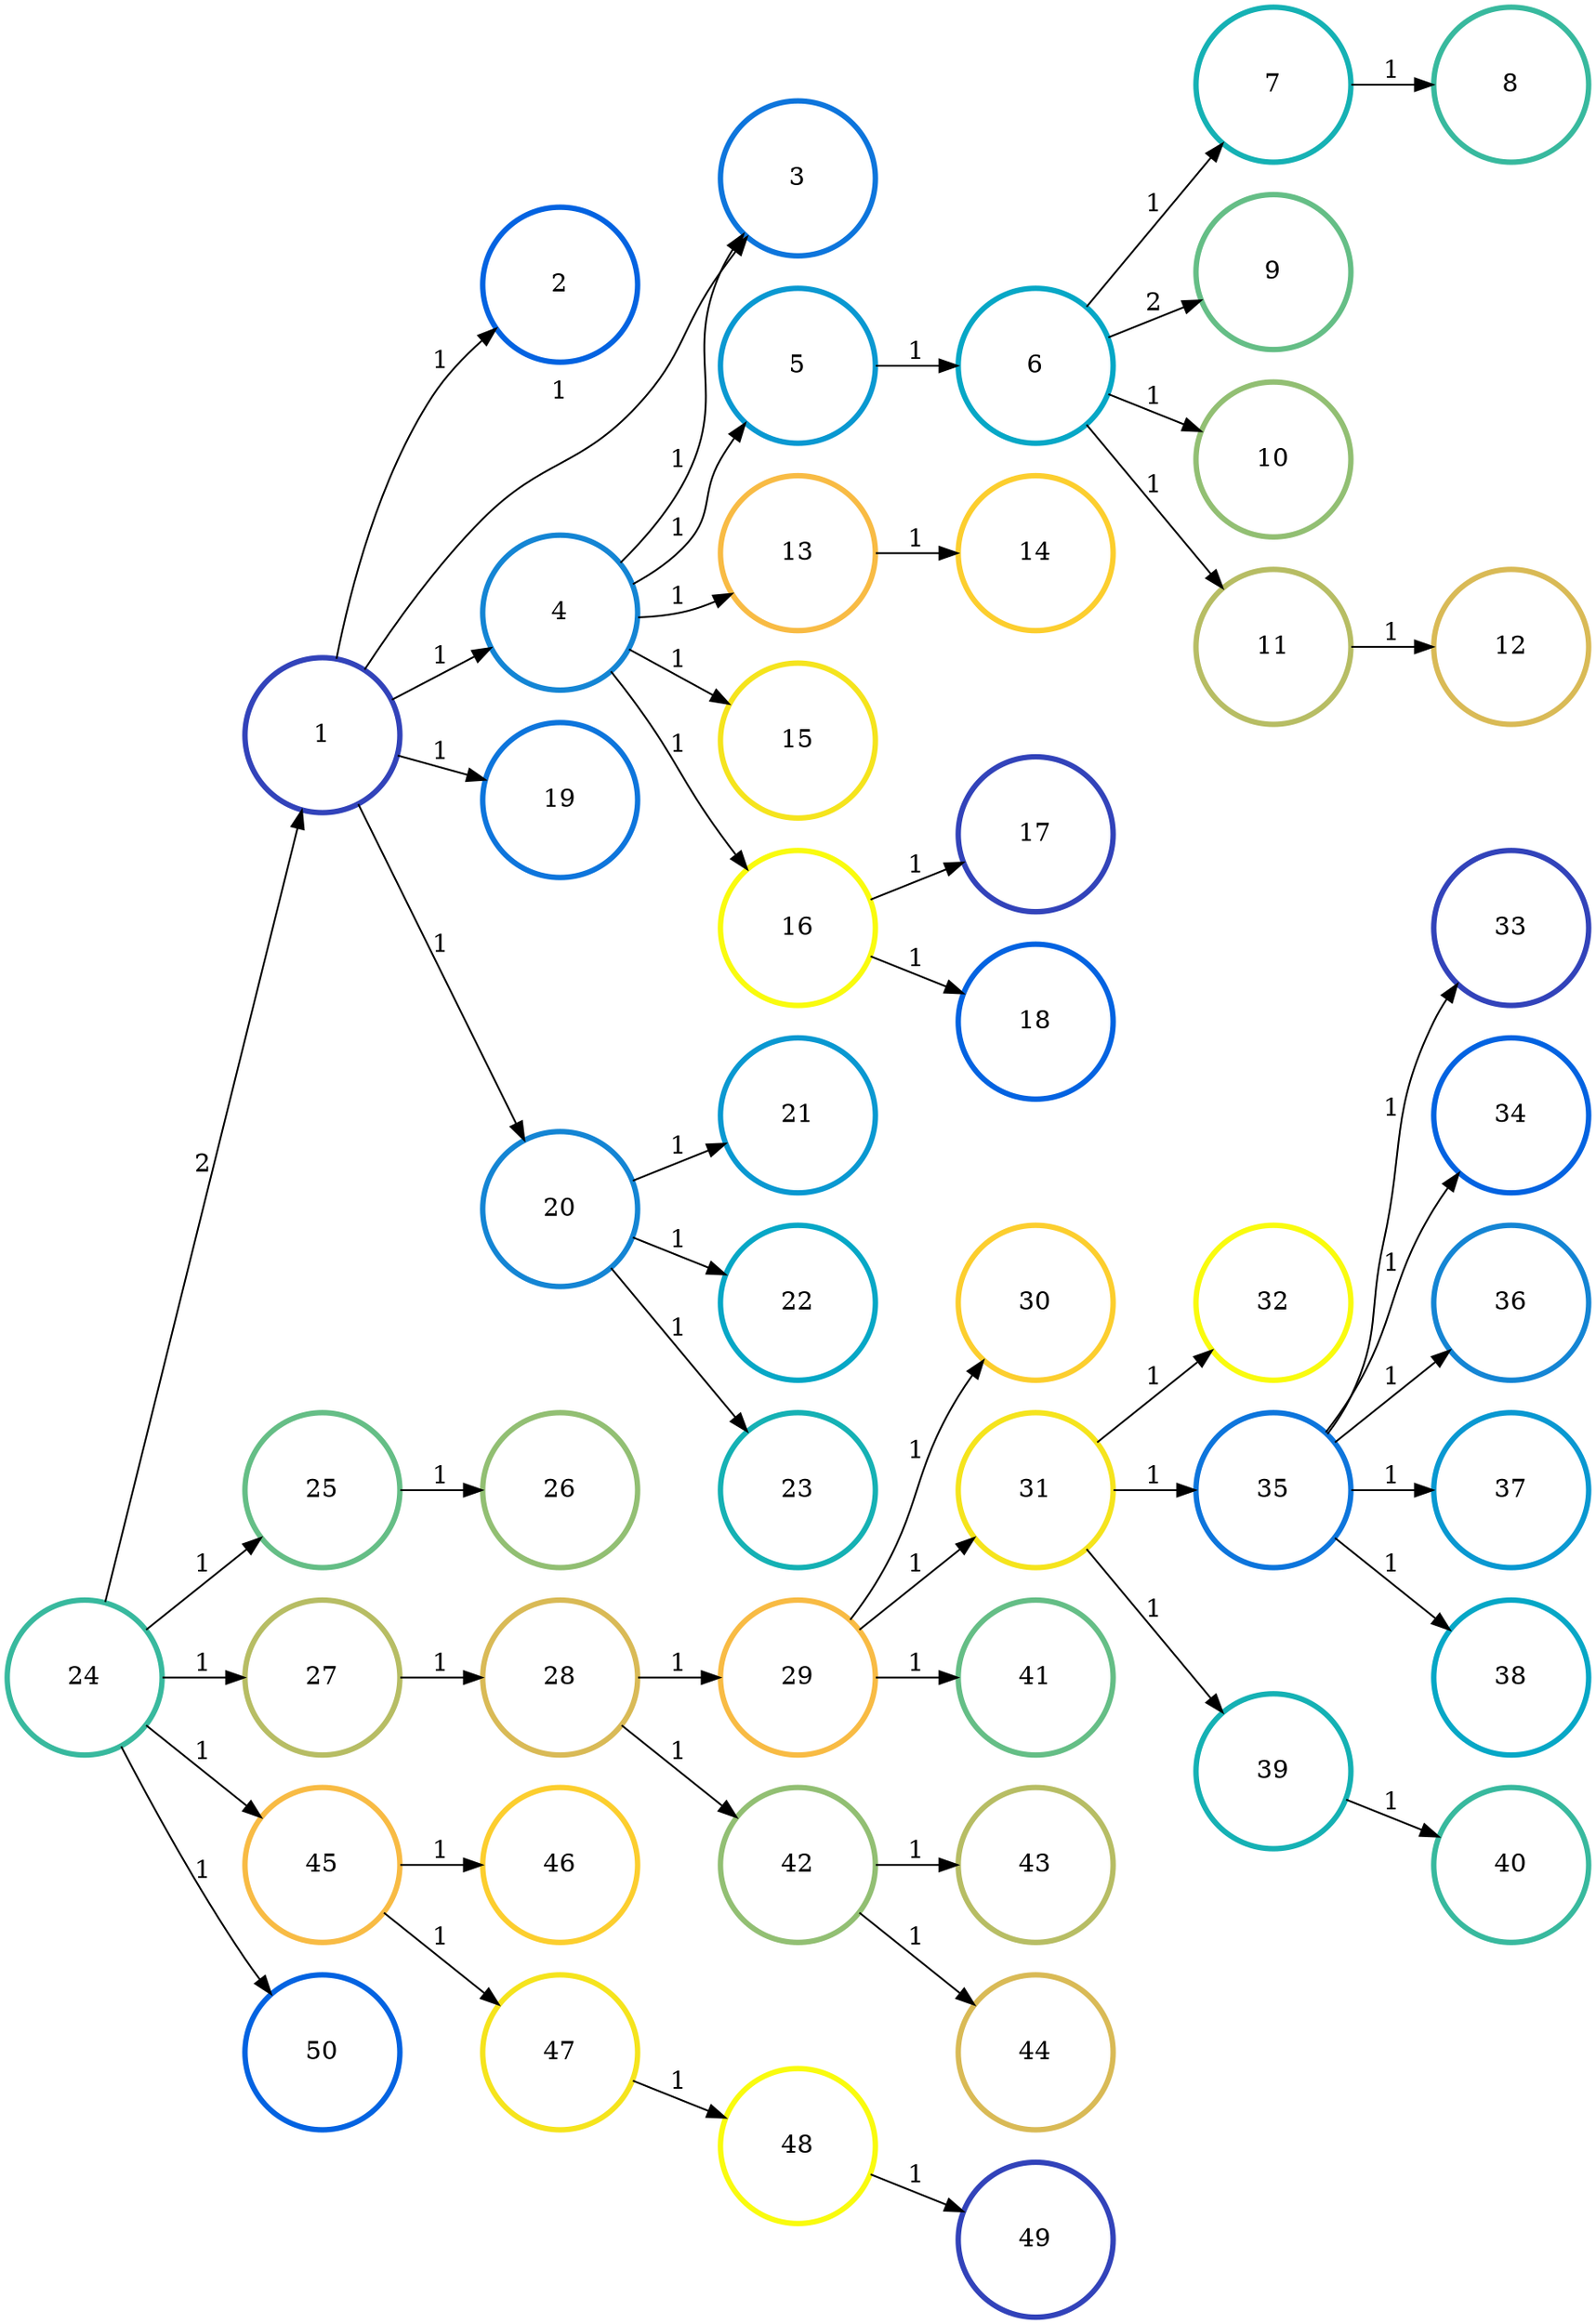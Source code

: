 digraph N {
	overlap="false"
	rankdir="LR"
	0 [label="1",width=1.2,height=1.2,style="",penwidth=3,color="#3243BA"]
	1 [label="2",width=1.2,height=1.2,style="",penwidth=3,color="#0363E1"]
	2 [label="3",width=1.2,height=1.2,style="",penwidth=3,color="#0D75DC"]
	3 [label="4",width=1.2,height=1.2,style="",penwidth=3,color="#1485D4"]
	4 [label="5",width=1.2,height=1.2,style="",penwidth=3,color="#0998D1"]
	5 [label="6",width=1.2,height=1.2,style="",penwidth=3,color="#06A7C6"]
	6 [label="7",width=1.2,height=1.2,style="",penwidth=3,color="#15B1B4"]
	7 [label="8",width=1.2,height=1.2,style="",penwidth=3,color="#38B99E"]
	8 [label="9",width=1.2,height=1.2,style="",penwidth=3,color="#65BE86"]
	9 [label="10",width=1.2,height=1.2,style="",penwidth=3,color="#92BF73"]
	10 [label="11",width=1.2,height=1.2,style="",penwidth=3,color="#B7BD64"]
	11 [label="12",width=1.2,height=1.2,style="",penwidth=3,color="#D9BA56"]
	12 [label="13",width=1.2,height=1.2,style="",penwidth=3,color="#F8BB44"]
	13 [label="14",width=1.2,height=1.2,style="",penwidth=3,color="#FCCE2E"]
	14 [label="15",width=1.2,height=1.2,style="",penwidth=3,color="#F5E41D"]
	15 [label="16",width=1.2,height=1.2,style="",penwidth=3,color="#F9FB0E"]
	16 [label="17",width=1.2,height=1.2,style="",penwidth=3,color="#3243BA"]
	17 [label="18",width=1.2,height=1.2,style="",penwidth=3,color="#0363E1"]
	18 [label="19",width=1.2,height=1.2,style="",penwidth=3,color="#0D75DC"]
	19 [label="20",width=1.2,height=1.2,style="",penwidth=3,color="#1485D4"]
	20 [label="21",width=1.2,height=1.2,style="",penwidth=3,color="#0998D1"]
	21 [label="22",width=1.2,height=1.2,style="",penwidth=3,color="#06A7C6"]
	22 [label="23",width=1.2,height=1.2,style="",penwidth=3,color="#15B1B4"]
	23 [label="24",width=1.2,height=1.2,style="",penwidth=3,color="#38B99E"]
	24 [label="25",width=1.2,height=1.2,style="",penwidth=3,color="#65BE86"]
	25 [label="26",width=1.2,height=1.2,style="",penwidth=3,color="#92BF73"]
	26 [label="27",width=1.2,height=1.2,style="",penwidth=3,color="#B7BD64"]
	27 [label="28",width=1.2,height=1.2,style="",penwidth=3,color="#D9BA56"]
	28 [label="29",width=1.2,height=1.2,style="",penwidth=3,color="#F8BB44"]
	29 [label="30",width=1.2,height=1.2,style="",penwidth=3,color="#FCCE2E"]
	30 [label="31",width=1.2,height=1.2,style="",penwidth=3,color="#F5E41D"]
	31 [label="32",width=1.2,height=1.2,style="",penwidth=3,color="#F9FB0E"]
	32 [label="33",width=1.2,height=1.2,style="",penwidth=3,color="#3243BA"]
	33 [label="34",width=1.2,height=1.2,style="",penwidth=3,color="#0363E1"]
	34 [label="35",width=1.2,height=1.2,style="",penwidth=3,color="#0D75DC"]
	35 [label="36",width=1.2,height=1.2,style="",penwidth=3,color="#1485D4"]
	36 [label="37",width=1.2,height=1.2,style="",penwidth=3,color="#0998D1"]
	37 [label="38",width=1.2,height=1.2,style="",penwidth=3,color="#06A7C6"]
	38 [label="39",width=1.2,height=1.2,style="",penwidth=3,color="#15B1B4"]
	39 [label="40",width=1.2,height=1.2,style="",penwidth=3,color="#38B99E"]
	40 [label="41",width=1.2,height=1.2,style="",penwidth=3,color="#65BE86"]
	41 [label="42",width=1.2,height=1.2,style="",penwidth=3,color="#92BF73"]
	42 [label="43",width=1.2,height=1.2,style="",penwidth=3,color="#B7BD64"]
	43 [label="44",width=1.2,height=1.2,style="",penwidth=3,color="#D9BA56"]
	44 [label="45",width=1.2,height=1.2,style="",penwidth=3,color="#F8BB44"]
	45 [label="46",width=1.2,height=1.2,style="",penwidth=3,color="#FCCE2E"]
	46 [label="47",width=1.2,height=1.2,style="",penwidth=3,color="#F5E41D"]
	47 [label="48",width=1.2,height=1.2,style="",penwidth=3,color="#F9FB0E"]
	48 [label="49",width=1.2,height=1.2,style="",penwidth=3,color="#3243BA"]
	49 [label="50",width=1.2,height=1.2,style="",penwidth=3,color="#0363E1"]
	0 -> 1 [penwidth=1,color=black,label="1"]
	0 -> 2 [penwidth=1,color=black,label="1"]
	0 -> 3 [penwidth=1,color=black,label="1"]
	0 -> 18 [penwidth=1,color=black,label="1"]
	0 -> 19 [penwidth=1,color=black,label="1"]
	3 -> 2 [penwidth=1,color=black,label="1"]
	3 -> 4 [penwidth=1,color=black,label="1"]
	3 -> 12 [penwidth=1,color=black,label="1"]
	3 -> 14 [penwidth=1,color=black,label="1"]
	3 -> 15 [penwidth=1,color=black,label="1"]
	4 -> 5 [penwidth=1,color=black,label="1"]
	5 -> 6 [penwidth=1,color=black,label="1"]
	5 -> 8 [penwidth=1,color=black,label="2"]
	5 -> 9 [penwidth=1,color=black,label="1"]
	5 -> 10 [penwidth=1,color=black,label="1"]
	6 -> 7 [penwidth=1,color=black,label="1"]
	10 -> 11 [penwidth=1,color=black,label="1"]
	12 -> 13 [penwidth=1,color=black,label="1"]
	15 -> 16 [penwidth=1,color=black,label="1"]
	15 -> 17 [penwidth=1,color=black,label="1"]
	19 -> 20 [penwidth=1,color=black,label="1"]
	19 -> 21 [penwidth=1,color=black,label="1"]
	19 -> 22 [penwidth=1,color=black,label="1"]
	23 -> 0 [penwidth=1,color=black,label="2"]
	23 -> 24 [penwidth=1,color=black,label="1"]
	23 -> 26 [penwidth=1,color=black,label="1"]
	23 -> 44 [penwidth=1,color=black,label="1"]
	23 -> 49 [penwidth=1,color=black,label="1"]
	24 -> 25 [penwidth=1,color=black,label="1"]
	26 -> 27 [penwidth=1,color=black,label="1"]
	27 -> 28 [penwidth=1,color=black,label="1"]
	27 -> 41 [penwidth=1,color=black,label="1"]
	28 -> 29 [penwidth=1,color=black,label="1"]
	28 -> 30 [penwidth=1,color=black,label="1"]
	28 -> 40 [penwidth=1,color=black,label="1"]
	30 -> 31 [penwidth=1,color=black,label="1"]
	30 -> 34 [penwidth=1,color=black,label="1"]
	30 -> 38 [penwidth=1,color=black,label="1"]
	34 -> 32 [penwidth=1,color=black,label="1"]
	34 -> 33 [penwidth=1,color=black,label="1"]
	34 -> 35 [penwidth=1,color=black,label="1"]
	34 -> 36 [penwidth=1,color=black,label="1"]
	34 -> 37 [penwidth=1,color=black,label="1"]
	38 -> 39 [penwidth=1,color=black,label="1"]
	41 -> 42 [penwidth=1,color=black,label="1"]
	41 -> 43 [penwidth=1,color=black,label="1"]
	44 -> 45 [penwidth=1,color=black,label="1"]
	44 -> 46 [penwidth=1,color=black,label="1"]
	46 -> 47 [penwidth=1,color=black,label="1"]
	47 -> 48 [penwidth=1,color=black,label="1"]
}
